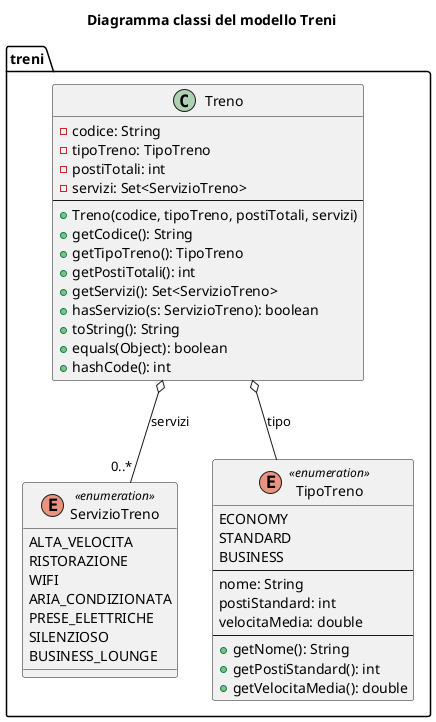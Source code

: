 @startuml TreniModel
title Diagramma classi del modello Treni

package treni {
  
  enum ServizioTreno <<enumeration>> {
    ALTA_VELOCITA
    RISTORAZIONE
    WIFI
    ARIA_CONDIZIONATA
    PRESE_ELETTRICHE
    SILENZIOSO
    BUSINESS_LOUNGE
  }

  enum TipoTreno <<enumeration>> {
    ECONOMY
    STANDARD
    BUSINESS
    --
    nome: String
    postiStandard: int
    velocitaMedia: double
    --
    + getNome(): String
    + getPostiStandard(): int
    + getVelocitaMedia(): double
  }

  class Treno {
    - codice: String
    - tipoTreno: TipoTreno
    - postiTotali: int
    - servizi: Set<ServizioTreno>
    --
    + Treno(codice, tipoTreno, postiTotali, servizi)
    + getCodice(): String
    + getTipoTreno(): TipoTreno
    + getPostiTotali(): int
    + getServizi(): Set<ServizioTreno>
    + hasServizio(s: ServizioTreno): boolean
    + toString(): String
    + equals(Object): boolean
    + hashCode(): int
  }

}

' Relazioni
Treno o-- TipoTreno        : tipo
Treno o-- "0..*" ServizioTreno  : servizi

@enduml